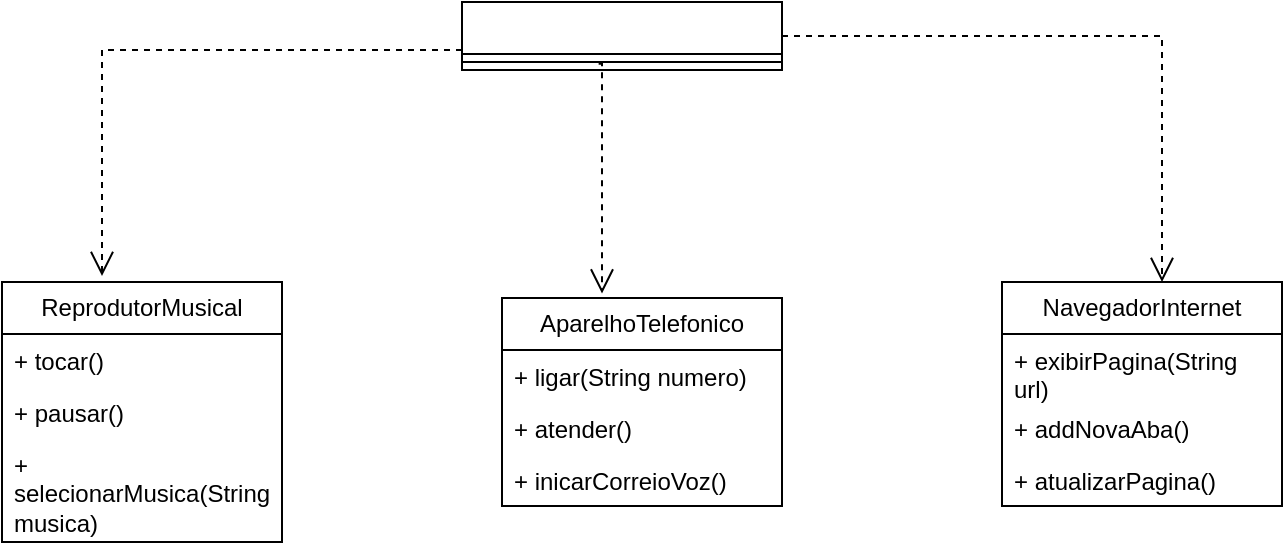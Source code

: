 <mxfile version="22.1.22" type="embed">
  <diagram name="Page-1" id="b5b7bab2-c9e2-2cf4-8b2a-24fd1a2a6d21">
    <mxGraphModel dx="998" dy="760" grid="1" gridSize="10" guides="1" tooltips="1" connect="1" arrows="1" fold="1" page="1" pageScale="1" pageWidth="827" pageHeight="1169" background="none" math="0" shadow="0">
      <root>
        <mxCell id="0" />
        <mxCell id="1" parent="0" />
        <mxCell id="6e0c8c40b5770093-66" style="edgeStyle=none;rounded=0;html=1;dashed=1;labelBackgroundColor=none;startFill=0;end Arrow=open;endFill=0;endSize=10;fontFamily=Verdana;fontSize=10;entryX=1.013;entryY=0.444;entryPerimeter=0;" parent="1" edge="1">
          <mxGeometry relative="1" as="geometry">
            <mxPoint x="664.688" y="594.5" as="sourcePoint" />
          </mxGeometry>
        </mxCell>
        <mxCell id="6e0c8c40b5770093-58" style="rounded=0;html=1;dashed=1;labelBackgroundColor=none;startFill=0;endArrow=open;endFill=0;endSize=10;fontFamily=Verdana;fontSize=10;edgeStyle=elbowEdgeStyle;exitX=0;exitY=0.5;exitDx=0;exitDy=0;" parent="1" edge="1">
          <mxGeometry relative="1" as="geometry">
            <mxPoint x="310" y="164" as="sourcePoint" />
            <mxPoint x="130" y="277" as="targetPoint" />
            <Array as="points">
              <mxPoint x="130" y="197" />
            </Array>
          </mxGeometry>
        </mxCell>
        <mxCell id="sMQweavt8iw6zoUTRGzT-21" value="&lt;font style=&quot;--darkreader-inline-color: var(--darkreader-text-ffffff, #e8e6e3); color: rgb(255, 255, 255);&quot;&gt;Iphone&lt;/font&gt;" style="swimlane;fontStyle=1;align=center;verticalAlign=top;childLayout=stackLayout;horizontal=1;startSize=26;horizontalStack=0;resizeParent=1;resizeParentMax=0;resizeLast=0;collapsible=1;marginBottom=0;whiteSpace=wrap;html=1;" parent="1" vertex="1">
          <mxGeometry x="310" y="140" width="160" height="34" as="geometry">
            <mxRectangle x="334" y="140" width="80" height="50" as="alternateBounds" />
          </mxGeometry>
        </mxCell>
        <mxCell id="sMQweavt8iw6zoUTRGzT-23" value="" style="line;strokeWidth=1;fillColor=none;align=left;verticalAlign=middle;spacingTop=-1;spacingLeft=3;spacingRight=3;rotatable=0;labelPosition=right;points=[];portConstraint=eastwest;strokeColor=inherit;" parent="sMQweavt8iw6zoUTRGzT-21" vertex="1">
          <mxGeometry y="26" width="160" height="8" as="geometry" />
        </mxCell>
        <mxCell id="sMQweavt8iw6zoUTRGzT-26" value="ReprodutorMusical" style="swimlane;fontStyle=0;childLayout=stackLayout;horizontal=1;startSize=26;fillColor=none;horizontalStack=0;resizeParent=1;resizeParentMax=0;resizeLast=0;collapsible=1;marginBottom=0;whiteSpace=wrap;html=1;" parent="1" vertex="1">
          <mxGeometry x="80" y="280" width="140" height="130" as="geometry" />
        </mxCell>
        <mxCell id="sMQweavt8iw6zoUTRGzT-27" value="+ tocar()" style="text;strokeColor=none;fillColor=none;align=left;verticalAlign=top;spacingLeft=4;spacingRight=4;overflow=hidden;rotatable=0;points=[[0,0.5],[1,0.5]];portConstraint=eastwest;whiteSpace=wrap;html=1;" parent="sMQweavt8iw6zoUTRGzT-26" vertex="1">
          <mxGeometry y="26" width="140" height="26" as="geometry" />
        </mxCell>
        <mxCell id="sMQweavt8iw6zoUTRGzT-28" value="+ pausar()" style="text;strokeColor=none;fillColor=none;align=left;verticalAlign=top;spacingLeft=4;spacingRight=4;overflow=hidden;rotatable=0;points=[[0,0.5],[1,0.5]];portConstraint=eastwest;whiteSpace=wrap;html=1;" parent="sMQweavt8iw6zoUTRGzT-26" vertex="1">
          <mxGeometry y="52" width="140" height="26" as="geometry" />
        </mxCell>
        <mxCell id="sMQweavt8iw6zoUTRGzT-29" value="+ selecionarMusica(String musica)" style="text;strokeColor=none;fillColor=none;align=left;verticalAlign=top;spacingLeft=4;spacingRight=4;overflow=hidden;rotatable=0;points=[[0,0.5],[1,0.5]];portConstraint=eastwest;whiteSpace=wrap;html=1;" parent="sMQweavt8iw6zoUTRGzT-26" vertex="1">
          <mxGeometry y="78" width="140" height="52" as="geometry" />
        </mxCell>
        <mxCell id="sMQweavt8iw6zoUTRGzT-30" value="AparelhoTelefonico" style="swimlane;fontStyle=0;childLayout=stackLayout;horizontal=1;startSize=26;fillColor=none;horizontalStack=0;resizeParent=1;resizeParentMax=0;resizeLast=0;collapsible=1;marginBottom=0;whiteSpace=wrap;html=1;" parent="1" vertex="1">
          <mxGeometry x="330" y="288" width="140" height="104" as="geometry" />
        </mxCell>
        <mxCell id="sMQweavt8iw6zoUTRGzT-31" value="+ ligar(String numero)" style="text;strokeColor=none;fillColor=none;align=left;verticalAlign=top;spacingLeft=4;spacingRight=4;overflow=hidden;rotatable=0;points=[[0,0.5],[1,0.5]];portConstraint=eastwest;whiteSpace=wrap;html=1;" parent="sMQweavt8iw6zoUTRGzT-30" vertex="1">
          <mxGeometry y="26" width="140" height="26" as="geometry" />
        </mxCell>
        <mxCell id="sMQweavt8iw6zoUTRGzT-32" value="+ atender()" style="text;strokeColor=none;fillColor=none;align=left;verticalAlign=top;spacingLeft=4;spacingRight=4;overflow=hidden;rotatable=0;points=[[0,0.5],[1,0.5]];portConstraint=eastwest;whiteSpace=wrap;html=1;" parent="sMQweavt8iw6zoUTRGzT-30" vertex="1">
          <mxGeometry y="52" width="140" height="26" as="geometry" />
        </mxCell>
        <mxCell id="sMQweavt8iw6zoUTRGzT-33" value="+ inicarCorreioVoz()" style="text;strokeColor=none;fillColor=none;align=left;verticalAlign=top;spacingLeft=4;spacingRight=4;overflow=hidden;rotatable=0;points=[[0,0.5],[1,0.5]];portConstraint=eastwest;whiteSpace=wrap;html=1;" parent="sMQweavt8iw6zoUTRGzT-30" vertex="1">
          <mxGeometry y="78" width="140" height="26" as="geometry" />
        </mxCell>
        <mxCell id="sMQweavt8iw6zoUTRGzT-34" value="NavegadorInternet" style="swimlane;fontStyle=0;childLayout=stackLayout;horizontal=1;startSize=26;fillColor=none;horizontalStack=0;resizeParent=1;resizeParentMax=0;resizeLast=0;collapsible=1;marginBottom=0;whiteSpace=wrap;html=1;" parent="1" vertex="1">
          <mxGeometry x="580" y="280" width="140" height="112" as="geometry" />
        </mxCell>
        <mxCell id="sMQweavt8iw6zoUTRGzT-35" value="+ exibirPagina(String url)" style="text;strokeColor=none;fillColor=none;align=left;verticalAlign=top;spacingLeft=4;spacingRight=4;overflow=hidden;rotatable=0;points=[[0,0.5],[1,0.5]];portConstraint=eastwest;whiteSpace=wrap;html=1;" parent="sMQweavt8iw6zoUTRGzT-34" vertex="1">
          <mxGeometry y="26" width="140" height="34" as="geometry" />
        </mxCell>
        <mxCell id="sMQweavt8iw6zoUTRGzT-36" value="+ addNovaAba()" style="text;strokeColor=none;fillColor=none;align=left;verticalAlign=top;spacingLeft=4;spacingRight=4;overflow=hidden;rotatable=0;points=[[0,0.5],[1,0.5]];portConstraint=eastwest;whiteSpace=wrap;html=1;" parent="sMQweavt8iw6zoUTRGzT-34" vertex="1">
          <mxGeometry y="60" width="140" height="26" as="geometry" />
        </mxCell>
        <mxCell id="sMQweavt8iw6zoUTRGzT-37" value="+ atualizarPagina()" style="text;strokeColor=none;fillColor=none;align=left;verticalAlign=top;spacingLeft=4;spacingRight=4;overflow=hidden;rotatable=0;points=[[0,0.5],[1,0.5]];portConstraint=eastwest;whiteSpace=wrap;html=1;" parent="sMQweavt8iw6zoUTRGzT-34" vertex="1">
          <mxGeometry y="86" width="140" height="26" as="geometry" />
        </mxCell>
        <mxCell id="sMQweavt8iw6zoUTRGzT-38" style="rounded=0;html=1;dashed=1;labelBackgroundColor=none;startFill=0;endArrow=open;endFill=0;endSize=10;fontFamily=Verdana;fontSize=10;edgeStyle=elbowEdgeStyle;exitX=0.427;exitY=0.603;exitDx=0;exitDy=0;exitPerimeter=0;entryX=0.36;entryY=-0.022;entryDx=0;entryDy=0;entryPerimeter=0;" parent="1" source="sMQweavt8iw6zoUTRGzT-23" target="sMQweavt8iw6zoUTRGzT-30" edge="1">
          <mxGeometry relative="1" as="geometry">
            <mxPoint x="380" y="190" as="sourcePoint" />
            <mxPoint x="380" y="270" as="targetPoint" />
            <Array as="points">
              <mxPoint x="380" y="220" />
            </Array>
          </mxGeometry>
        </mxCell>
        <mxCell id="sMQweavt8iw6zoUTRGzT-39" style="rounded=0;html=1;dashed=1;labelBackgroundColor=none;startFill=0;endArrow=open;endFill=0;endSize=10;fontFamily=Verdana;fontSize=10;edgeStyle=elbowEdgeStyle;exitX=1;exitY=0.5;exitDx=0;exitDy=0;" parent="1" source="sMQweavt8iw6zoUTRGzT-21" edge="1">
          <mxGeometry relative="1" as="geometry">
            <mxPoint x="660" y="170" as="sourcePoint" />
            <mxPoint x="660" y="280" as="targetPoint" />
            <Array as="points">
              <mxPoint x="660" y="220" />
            </Array>
          </mxGeometry>
        </mxCell>
      </root>
    </mxGraphModel>
  </diagram>
</mxfile>
